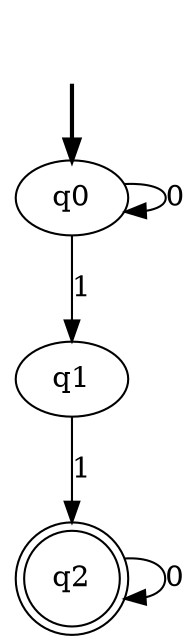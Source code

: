 digraph {
    fake [style = invisible]
    fake -> q0 [style = bold]
    q0 [root = true]
    q1
    q2 [shape = doublecircle]
    q0 -> q1 [label = "1"]
    q1 -> q2 [label = "1"]
    q0 -> q0 [label = "0"]
    q2 -> q2 [label = "0"]
}
